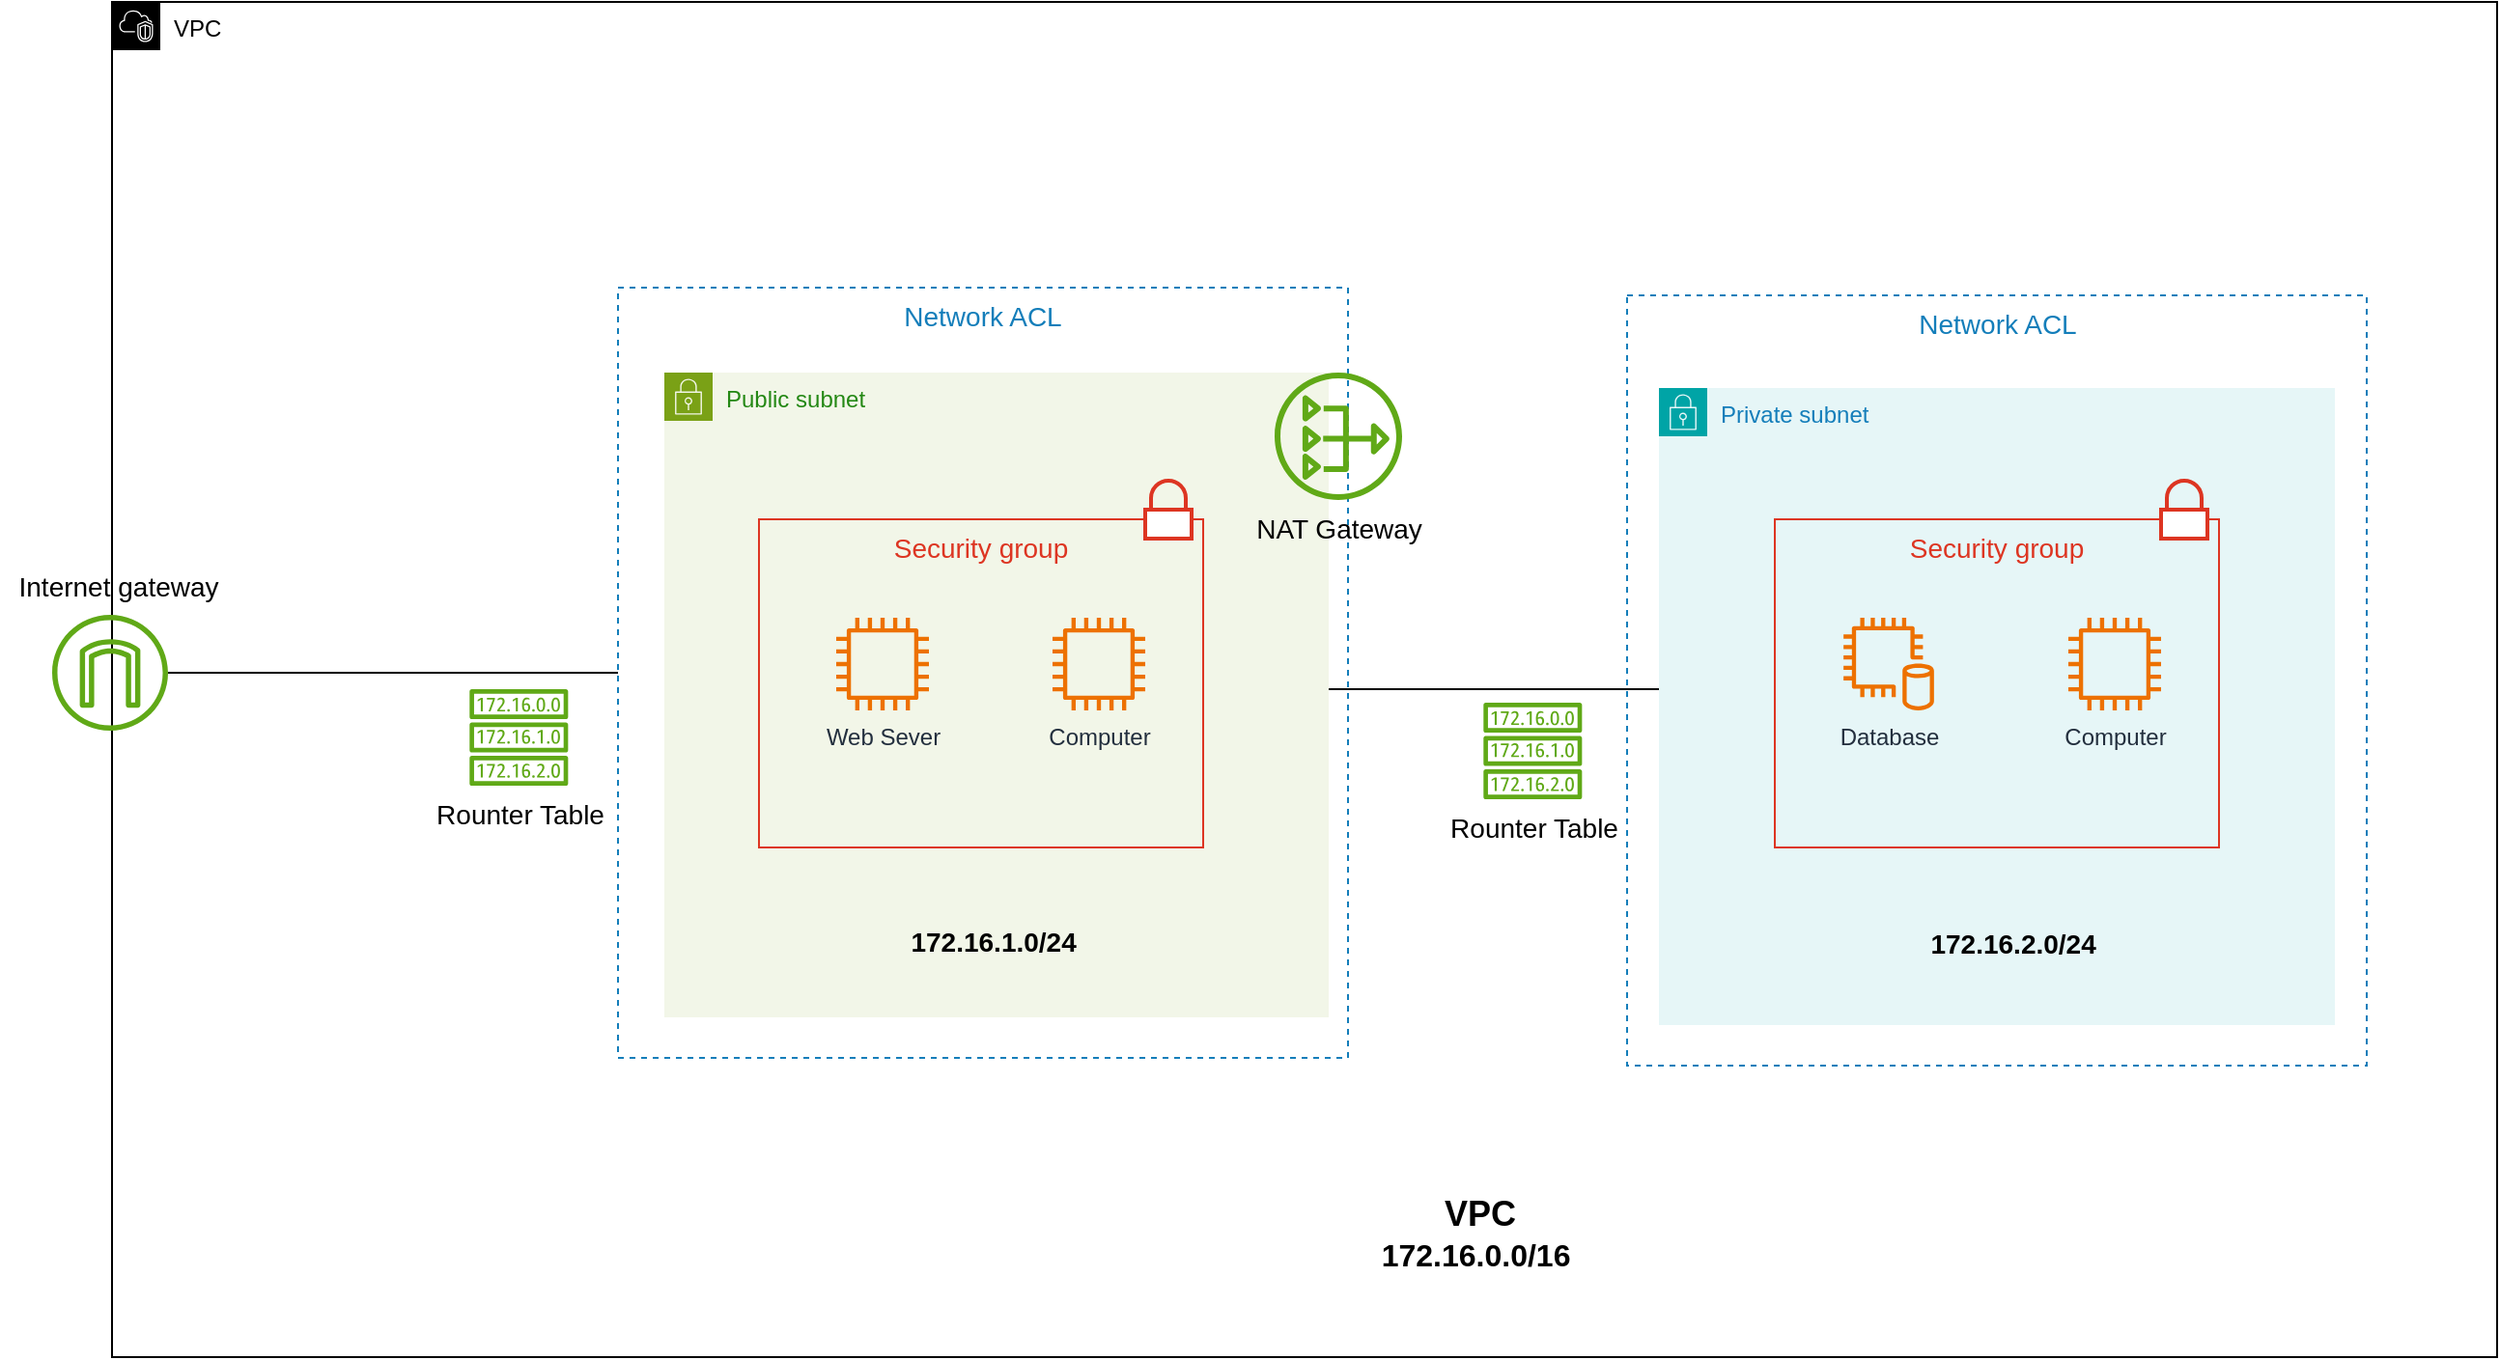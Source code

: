 <mxfile version="24.7.5">
  <diagram name="Trang-1" id="9A4ezD013tNtNnK_R6i9">
    <mxGraphModel dx="2186" dy="-43" grid="0" gridSize="10" guides="1" tooltips="1" connect="1" arrows="1" fold="1" page="0" pageScale="1" pageWidth="827" pageHeight="1169" math="0" shadow="0">
      <root>
        <mxCell id="0" />
        <mxCell id="1" parent="0" />
        <mxCell id="Ig4rclOMVAvau0s1pCfv-1" value="VPC" style="points=[[0,0],[0.25,0],[0.5,0],[0.75,0],[1,0],[1,0.25],[1,0.5],[1,0.75],[1,1],[0.75,1],[0.5,1],[0.25,1],[0,1],[0,0.75],[0,0.5],[0,0.25]];outlineConnect=0;html=1;whiteSpace=wrap;fontSize=12;fontStyle=0;container=1;pointerEvents=0;collapsible=0;recursiveResize=0;shape=mxgraph.aws4.group;grIcon=mxgraph.aws4.group_vpc2;verticalAlign=top;align=left;spacingLeft=30;dashed=0;fillColor=default;" parent="1" vertex="1">
          <mxGeometry x="-389" y="904" width="1235" height="702" as="geometry" />
        </mxCell>
        <mxCell id="uIpTIcW5Mm-9zm69NIZV-7" value="&lt;font style=&quot;font-size: 14px;&quot;&gt;Network ACL&lt;/font&gt;" style="fillColor=none;strokeColor=#147EBA;dashed=1;verticalAlign=top;fontStyle=0;fontColor=#147EBA;whiteSpace=wrap;html=1;" vertex="1" parent="Ig4rclOMVAvau0s1pCfv-1">
          <mxGeometry x="262" y="148" width="378" height="399" as="geometry" />
        </mxCell>
        <mxCell id="uIpTIcW5Mm-9zm69NIZV-14" value="" style="edgeStyle=orthogonalEdgeStyle;rounded=0;orthogonalLoop=1;jettySize=auto;html=1;endArrow=none;endFill=0;entryX=0.05;entryY=0.521;entryDx=0;entryDy=0;entryPerimeter=0;" edge="1" parent="Ig4rclOMVAvau0s1pCfv-1" source="Ig4rclOMVAvau0s1pCfv-26" target="uIpTIcW5Mm-9zm69NIZV-12">
          <mxGeometry relative="1" as="geometry">
            <Array as="points">
              <mxPoint x="649" y="356" />
              <mxPoint x="649" y="356" />
            </Array>
          </mxGeometry>
        </mxCell>
        <mxCell id="Ig4rclOMVAvau0s1pCfv-26" value="Public subnet" style="points=[[0,0],[0.25,0],[0.5,0],[0.75,0],[1,0],[1,0.25],[1,0.5],[1,0.75],[1,1],[0.75,1],[0.5,1],[0.25,1],[0,1],[0,0.75],[0,0.5],[0,0.25]];outlineConnect=0;gradientColor=none;html=1;whiteSpace=wrap;fontSize=12;fontStyle=0;container=1;pointerEvents=0;collapsible=0;recursiveResize=0;shape=mxgraph.aws4.group;grIcon=mxgraph.aws4.group_security_group;grStroke=0;strokeColor=#7AA116;fillColor=#F2F6E8;verticalAlign=top;align=left;spacingLeft=30;fontColor=#248814;dashed=0;" parent="Ig4rclOMVAvau0s1pCfv-1" vertex="1">
          <mxGeometry x="286" y="192" width="344" height="334" as="geometry" />
        </mxCell>
        <mxCell id="uIpTIcW5Mm-9zm69NIZV-9" value="&lt;font style=&quot;font-size: 14px;&quot; color=&quot;#000000&quot;&gt;NAT Gateway&lt;/font&gt;" style="sketch=0;outlineConnect=0;fontColor=#ffffff;fillColor=#60a917;strokeColor=#2D7600;dashed=0;verticalLabelPosition=bottom;verticalAlign=top;align=center;html=1;fontSize=12;fontStyle=0;aspect=fixed;pointerEvents=1;shape=mxgraph.aws4.nat_gateway;" vertex="1" parent="Ig4rclOMVAvau0s1pCfv-1">
          <mxGeometry x="602" y="192" width="66" height="66" as="geometry" />
        </mxCell>
        <mxCell id="uIpTIcW5Mm-9zm69NIZV-12" value="&lt;font style=&quot;font-size: 14px;&quot;&gt;Network ACL&lt;/font&gt;" style="fillColor=none;strokeColor=#147EBA;dashed=1;verticalAlign=top;fontStyle=0;fontColor=#147EBA;whiteSpace=wrap;html=1;" vertex="1" parent="Ig4rclOMVAvau0s1pCfv-1">
          <mxGeometry x="784.5" y="152" width="383" height="399" as="geometry" />
        </mxCell>
        <mxCell id="Ig4rclOMVAvau0s1pCfv-71" value="&lt;div&gt;&lt;font style=&quot;font-size: 18px;&quot;&gt;&lt;b&gt;VPC&lt;/b&gt;&lt;/font&gt;&lt;/div&gt;&lt;div&gt;&lt;font size=&quot;3&quot;&gt;&lt;b&gt;172.16.0.0/16&amp;nbsp;&lt;/b&gt;&lt;/font&gt;&lt;/div&gt;" style="text;html=1;align=center;verticalAlign=middle;resizable=0;points=[];autosize=1;strokeColor=none;fillColor=none;" parent="Ig4rclOMVAvau0s1pCfv-1" vertex="1">
          <mxGeometry x="643" y="613" width="130" height="50" as="geometry" />
        </mxCell>
        <mxCell id="Ig4rclOMVAvau0s1pCfv-52" value="" style="group" parent="Ig4rclOMVAvau0s1pCfv-1" vertex="1" connectable="0">
          <mxGeometry x="335" y="248" width="289.32" height="262" as="geometry" />
        </mxCell>
        <mxCell id="Ig4rclOMVAvau0s1pCfv-9" value="&lt;font style=&quot;font-size: 14px;&quot;&gt;Security group&lt;/font&gt;" style="fillColor=none;strokeColor=#DD3522;verticalAlign=top;fontStyle=0;fontColor=#DD3522;whiteSpace=wrap;html=1;" parent="Ig4rclOMVAvau0s1pCfv-52" vertex="1">
          <mxGeometry y="20" width="230" height="170" as="geometry" />
        </mxCell>
        <mxCell id="Ig4rclOMVAvau0s1pCfv-19" value="" style="html=1;verticalLabelPosition=bottom;align=center;labelBackgroundColor=#ffffff;verticalAlign=top;strokeWidth=2;strokeColor=#DD3522;shadow=0;dashed=0;shape=mxgraph.ios7.icons.locked;" parent="Ig4rclOMVAvau0s1pCfv-52" vertex="1">
          <mxGeometry x="200" width="24" height="30" as="geometry" />
        </mxCell>
        <mxCell id="Ig4rclOMVAvau0s1pCfv-67" value="Computer" style="sketch=0;outlineConnect=0;fontColor=#232F3E;gradientColor=none;fillColor=#ED7100;strokeColor=none;dashed=0;verticalLabelPosition=bottom;verticalAlign=top;align=center;html=1;fontSize=12;fontStyle=0;aspect=fixed;pointerEvents=1;shape=mxgraph.aws4.instance2;" parent="Ig4rclOMVAvau0s1pCfv-52" vertex="1">
          <mxGeometry x="152" y="71" width="48" height="48" as="geometry" />
        </mxCell>
        <mxCell id="Ig4rclOMVAvau0s1pCfv-68" value="Web Sever" style="sketch=0;outlineConnect=0;fontColor=#232F3E;gradientColor=none;fillColor=#ED7100;strokeColor=none;dashed=0;verticalLabelPosition=bottom;verticalAlign=top;align=center;html=1;fontSize=12;fontStyle=0;aspect=fixed;pointerEvents=1;shape=mxgraph.aws4.instance2;" parent="Ig4rclOMVAvau0s1pCfv-52" vertex="1">
          <mxGeometry x="40" y="71" width="48" height="48" as="geometry" />
        </mxCell>
        <mxCell id="uIpTIcW5Mm-9zm69NIZV-17" value="&lt;font style=&quot;font-size: 14px;&quot; color=&quot;#000000&quot;&gt;Rounter Table&lt;/font&gt;" style="sketch=0;outlineConnect=0;fontColor=#ffffff;fillColor=#60a917;strokeColor=#2D7600;dashed=0;verticalLabelPosition=bottom;verticalAlign=top;align=center;html=1;fontSize=12;fontStyle=0;aspect=fixed;pointerEvents=1;shape=mxgraph.aws4.route_table;" vertex="1" parent="Ig4rclOMVAvau0s1pCfv-1">
          <mxGeometry x="185" y="356" width="51.32" height="50" as="geometry" />
        </mxCell>
        <mxCell id="Ig4rclOMVAvau0s1pCfv-27" value="Private subnet" style="points=[[0,0],[0.25,0],[0.5,0],[0.75,0],[1,0],[1,0.25],[1,0.5],[1,0.75],[1,1],[0.75,1],[0.5,1],[0.25,1],[0,1],[0,0.75],[0,0.5],[0,0.25]];outlineConnect=0;gradientColor=none;html=1;whiteSpace=wrap;fontSize=12;fontStyle=0;container=1;pointerEvents=0;collapsible=0;recursiveResize=0;shape=mxgraph.aws4.group;grIcon=mxgraph.aws4.group_security_group;grStroke=0;strokeColor=#00A4A6;fillColor=#E6F6F7;verticalAlign=top;align=left;spacingLeft=30;fontColor=#147EBA;dashed=0;" parent="Ig4rclOMVAvau0s1pCfv-1" vertex="1">
          <mxGeometry x="801" y="200" width="350" height="330" as="geometry" />
        </mxCell>
        <mxCell id="Ig4rclOMVAvau0s1pCfv-53" value="" style="group" parent="Ig4rclOMVAvau0s1pCfv-27" vertex="1" connectable="0">
          <mxGeometry x="60.0" y="48" width="230" height="190" as="geometry" />
        </mxCell>
        <mxCell id="Ig4rclOMVAvau0s1pCfv-17" value="&lt;font style=&quot;font-size: 14px;&quot;&gt;Security group&lt;/font&gt;" style="fillColor=none;strokeColor=#DD3522;verticalAlign=top;fontStyle=0;fontColor=#DD3522;whiteSpace=wrap;html=1;" parent="Ig4rclOMVAvau0s1pCfv-53" vertex="1">
          <mxGeometry y="20" width="230" height="170" as="geometry" />
        </mxCell>
        <mxCell id="Ig4rclOMVAvau0s1pCfv-18" value="" style="html=1;verticalLabelPosition=bottom;align=center;labelBackgroundColor=#ffffff;verticalAlign=top;strokeWidth=2;strokeColor=#DD3522;shadow=0;dashed=0;shape=mxgraph.ios7.icons.locked;" parent="Ig4rclOMVAvau0s1pCfv-53" vertex="1">
          <mxGeometry x="200.0" width="24" height="30" as="geometry" />
        </mxCell>
        <mxCell id="Ig4rclOMVAvau0s1pCfv-65" value="Database" style="sketch=0;outlineConnect=0;fontColor=#232F3E;gradientColor=none;fillColor=#ED7100;strokeColor=none;dashed=0;verticalLabelPosition=bottom;verticalAlign=top;align=center;html=1;fontSize=12;fontStyle=0;aspect=fixed;pointerEvents=1;shape=mxgraph.aws4.db_on_instance2;" parent="Ig4rclOMVAvau0s1pCfv-53" vertex="1">
          <mxGeometry x="35" y="71" width="48" height="48" as="geometry" />
        </mxCell>
        <mxCell id="Ig4rclOMVAvau0s1pCfv-66" value="Computer" style="sketch=0;outlineConnect=0;fontColor=#232F3E;gradientColor=none;fillColor=#ED7100;strokeColor=none;dashed=0;verticalLabelPosition=bottom;verticalAlign=top;align=center;html=1;fontSize=12;fontStyle=0;aspect=fixed;pointerEvents=1;shape=mxgraph.aws4.instance2;" parent="Ig4rclOMVAvau0s1pCfv-53" vertex="1">
          <mxGeometry x="152" y="71" width="48" height="48" as="geometry" />
        </mxCell>
        <mxCell id="Ig4rclOMVAvau0s1pCfv-72" value="&lt;div&gt;&lt;b&gt;&lt;font style=&quot;font-size: 14px;&quot;&gt;172.16.2.0/24&amp;nbsp;&lt;/font&gt;&lt;/b&gt;&lt;/div&gt;" style="text;html=1;align=center;verticalAlign=middle;resizable=0;points=[];autosize=1;strokeColor=none;fillColor=none;" parent="Ig4rclOMVAvau0s1pCfv-27" vertex="1">
          <mxGeometry x="131" y="273" width="108" height="29" as="geometry" />
        </mxCell>
        <mxCell id="uIpTIcW5Mm-9zm69NIZV-20" value="&lt;font style=&quot;font-size: 14px;&quot; color=&quot;#000000&quot;&gt;Rounter Table&lt;/font&gt;" style="sketch=0;outlineConnect=0;fontColor=#ffffff;fillColor=#60a917;strokeColor=#2D7600;dashed=0;verticalLabelPosition=bottom;verticalAlign=top;align=center;html=1;fontSize=12;fontStyle=0;aspect=fixed;pointerEvents=1;shape=mxgraph.aws4.route_table;" vertex="1" parent="Ig4rclOMVAvau0s1pCfv-1">
          <mxGeometry x="710" y="363" width="51.32" height="50" as="geometry" />
        </mxCell>
        <mxCell id="Ig4rclOMVAvau0s1pCfv-73" value="&lt;div&gt;&lt;b&gt;&lt;font style=&quot;font-size: 14px;&quot;&gt;172.16.1.0/24&amp;nbsp;&lt;/font&gt;&lt;/b&gt;&lt;/div&gt;" style="text;html=1;align=center;verticalAlign=middle;resizable=0;points=[];autosize=1;strokeColor=none;fillColor=none;" parent="Ig4rclOMVAvau0s1pCfv-1" vertex="1">
          <mxGeometry x="404" y="472" width="108" height="29" as="geometry" />
        </mxCell>
        <mxCell id="oEUwn7wXovDQgfkNYF6o-1" value="&lt;font style=&quot;font-size: 14px;&quot;&gt;Internet gateway&lt;/font&gt;" style="text;html=1;align=center;verticalAlign=middle;resizable=0;points=[];autosize=1;strokeColor=none;fillColor=none;" parent="1" vertex="1">
          <mxGeometry x="-447" y="1192.5" width="122" height="29" as="geometry" />
        </mxCell>
        <mxCell id="Ig4rclOMVAvau0s1pCfv-28" value="&lt;p style=&quot;line-height: 100%;&quot;&gt;&lt;/p&gt;&lt;div style=&quot;line-height: 0%; padding-top: 0px; padding-bottom: 0px;&quot;&gt;&lt;br&gt;&lt;/div&gt;&lt;p&gt;&lt;/p&gt;" style="outlineConnect=0;fillColor=#60a917;strokeColor=#2D7600;dashed=0;verticalLabelPosition=bottom;verticalAlign=top;align=center;html=1;fontSize=12;fontStyle=0;aspect=fixed;pointerEvents=1;shape=mxgraph.aws4.internet_gateway;shadow=0;fontColor=#ffffff;labelBorderColor=none;labelBackgroundColor=none;fillStyle=auto;gradientColor=none;perimeterSpacing=0;" parent="1" vertex="1">
          <mxGeometry x="-420" y="1221.5" width="60" height="60" as="geometry" />
        </mxCell>
        <mxCell id="uIpTIcW5Mm-9zm69NIZV-16" value="" style="endArrow=none;html=1;rounded=0;entryX=0;entryY=0.5;entryDx=0;entryDy=0;" edge="1" parent="1" source="Ig4rclOMVAvau0s1pCfv-28" target="uIpTIcW5Mm-9zm69NIZV-7">
          <mxGeometry width="50" height="50" relative="1" as="geometry">
            <mxPoint x="-257" y="1281" as="sourcePoint" />
            <mxPoint x="-207" y="1231" as="targetPoint" />
          </mxGeometry>
        </mxCell>
      </root>
    </mxGraphModel>
  </diagram>
</mxfile>
